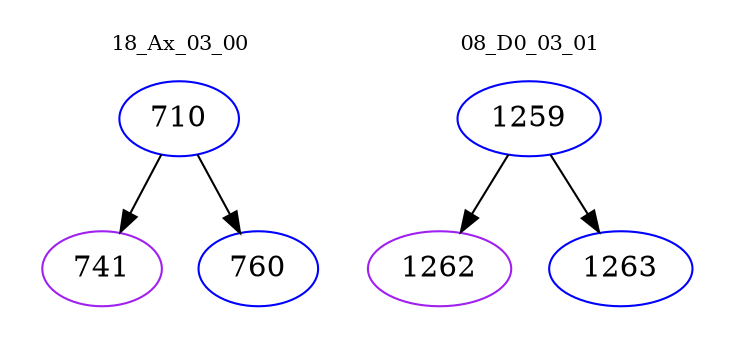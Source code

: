 digraph{
subgraph cluster_0 {
color = white
label = "18_Ax_03_00";
fontsize=10;
T0_710 [label="710", color="blue"]
T0_710 -> T0_741 [color="black"]
T0_741 [label="741", color="purple"]
T0_710 -> T0_760 [color="black"]
T0_760 [label="760", color="blue"]
}
subgraph cluster_1 {
color = white
label = "08_D0_03_01";
fontsize=10;
T1_1259 [label="1259", color="blue"]
T1_1259 -> T1_1262 [color="black"]
T1_1262 [label="1262", color="purple"]
T1_1259 -> T1_1263 [color="black"]
T1_1263 [label="1263", color="blue"]
}
}
